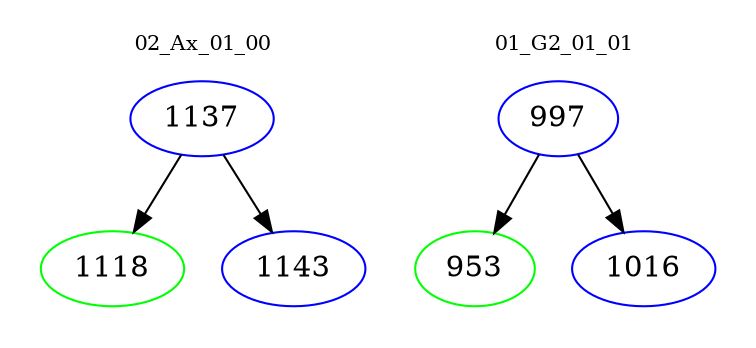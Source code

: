 digraph{
subgraph cluster_0 {
color = white
label = "02_Ax_01_00";
fontsize=10;
T0_1137 [label="1137", color="blue"]
T0_1137 -> T0_1118 [color="black"]
T0_1118 [label="1118", color="green"]
T0_1137 -> T0_1143 [color="black"]
T0_1143 [label="1143", color="blue"]
}
subgraph cluster_1 {
color = white
label = "01_G2_01_01";
fontsize=10;
T1_997 [label="997", color="blue"]
T1_997 -> T1_953 [color="black"]
T1_953 [label="953", color="green"]
T1_997 -> T1_1016 [color="black"]
T1_1016 [label="1016", color="blue"]
}
}
